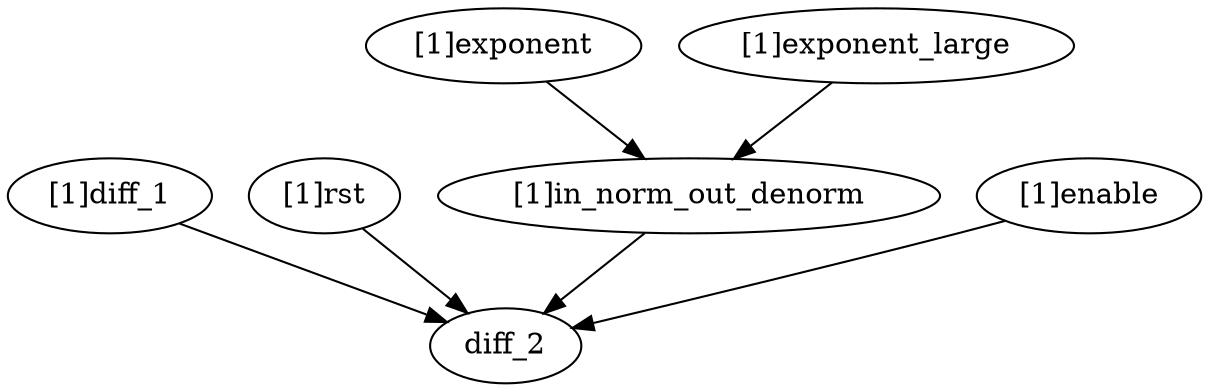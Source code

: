 strict digraph "" {
	"[1]diff_1"	 [complexity=4,
		importance=0.0640535378802,
		rank=0.01601338447];
	diff_2	 [complexity=0,
		importance=0.0381259990361,
		rank=0.0];
	"[1]diff_1" -> diff_2;
	"[1]rst"	 [complexity=1,
		importance=0.0899740025912,
		rank=0.0899740025912];
	"[1]rst" -> diff_2;
	"[1]exponent"	 [complexity=7,
		importance=0.0855379355615,
		rank=0.0122197050802];
	"[1]in_norm_out_denorm"	 [complexity=4,
		importance=0.0600882460673,
		rank=0.0150220615168];
	"[1]exponent" -> "[1]in_norm_out_denorm";
	"[1]exponent_large"	 [complexity=7,
		importance=0.0826150778688,
		rank=0.0118021539813];
	"[1]exponent_large" -> "[1]in_norm_out_denorm";
	"[1]in_norm_out_denorm" -> diff_2;
	"[1]enable"	 [complexity=1,
		importance=0.0518480035551,
		rank=0.0518480035551];
	"[1]enable" -> diff_2;
}
